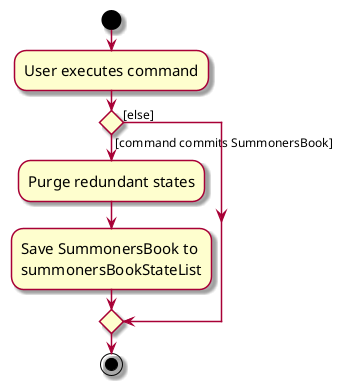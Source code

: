 @startuml
skin rose
skinparam ActivityFontSize 15
skinparam ArrowFontSize 12
start
:User executes command;

'Since the beta syntax does not support placing the condition outside the
'diamond we place it as the true branch instead.

if () then ([command commits SummonersBook])
    :Purge redundant states;
    :Save SummonersBook to
    summonersBookStateList;
else ([else])
endif
stop
@enduml
